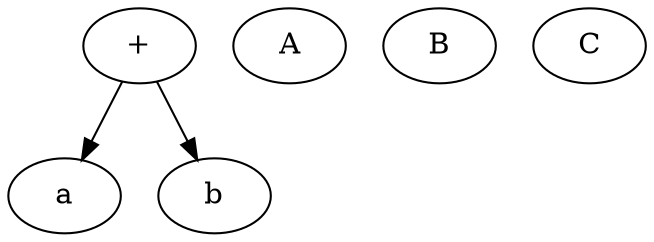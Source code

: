 digraph test
{
  1 [label="a"];
  2 [label="b"];
  0 [label="+"];
  0->1;
  0->2;

  subgraph test {
    rank = same;
    A;
    B;
    C;
  }
}